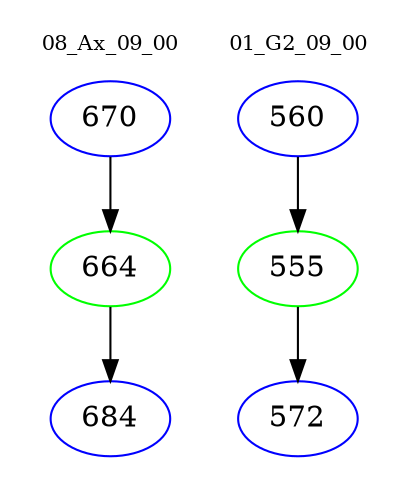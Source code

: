 digraph{
subgraph cluster_0 {
color = white
label = "08_Ax_09_00";
fontsize=10;
T0_670 [label="670", color="blue"]
T0_670 -> T0_664 [color="black"]
T0_664 [label="664", color="green"]
T0_664 -> T0_684 [color="black"]
T0_684 [label="684", color="blue"]
}
subgraph cluster_1 {
color = white
label = "01_G2_09_00";
fontsize=10;
T1_560 [label="560", color="blue"]
T1_560 -> T1_555 [color="black"]
T1_555 [label="555", color="green"]
T1_555 -> T1_572 [color="black"]
T1_572 [label="572", color="blue"]
}
}

